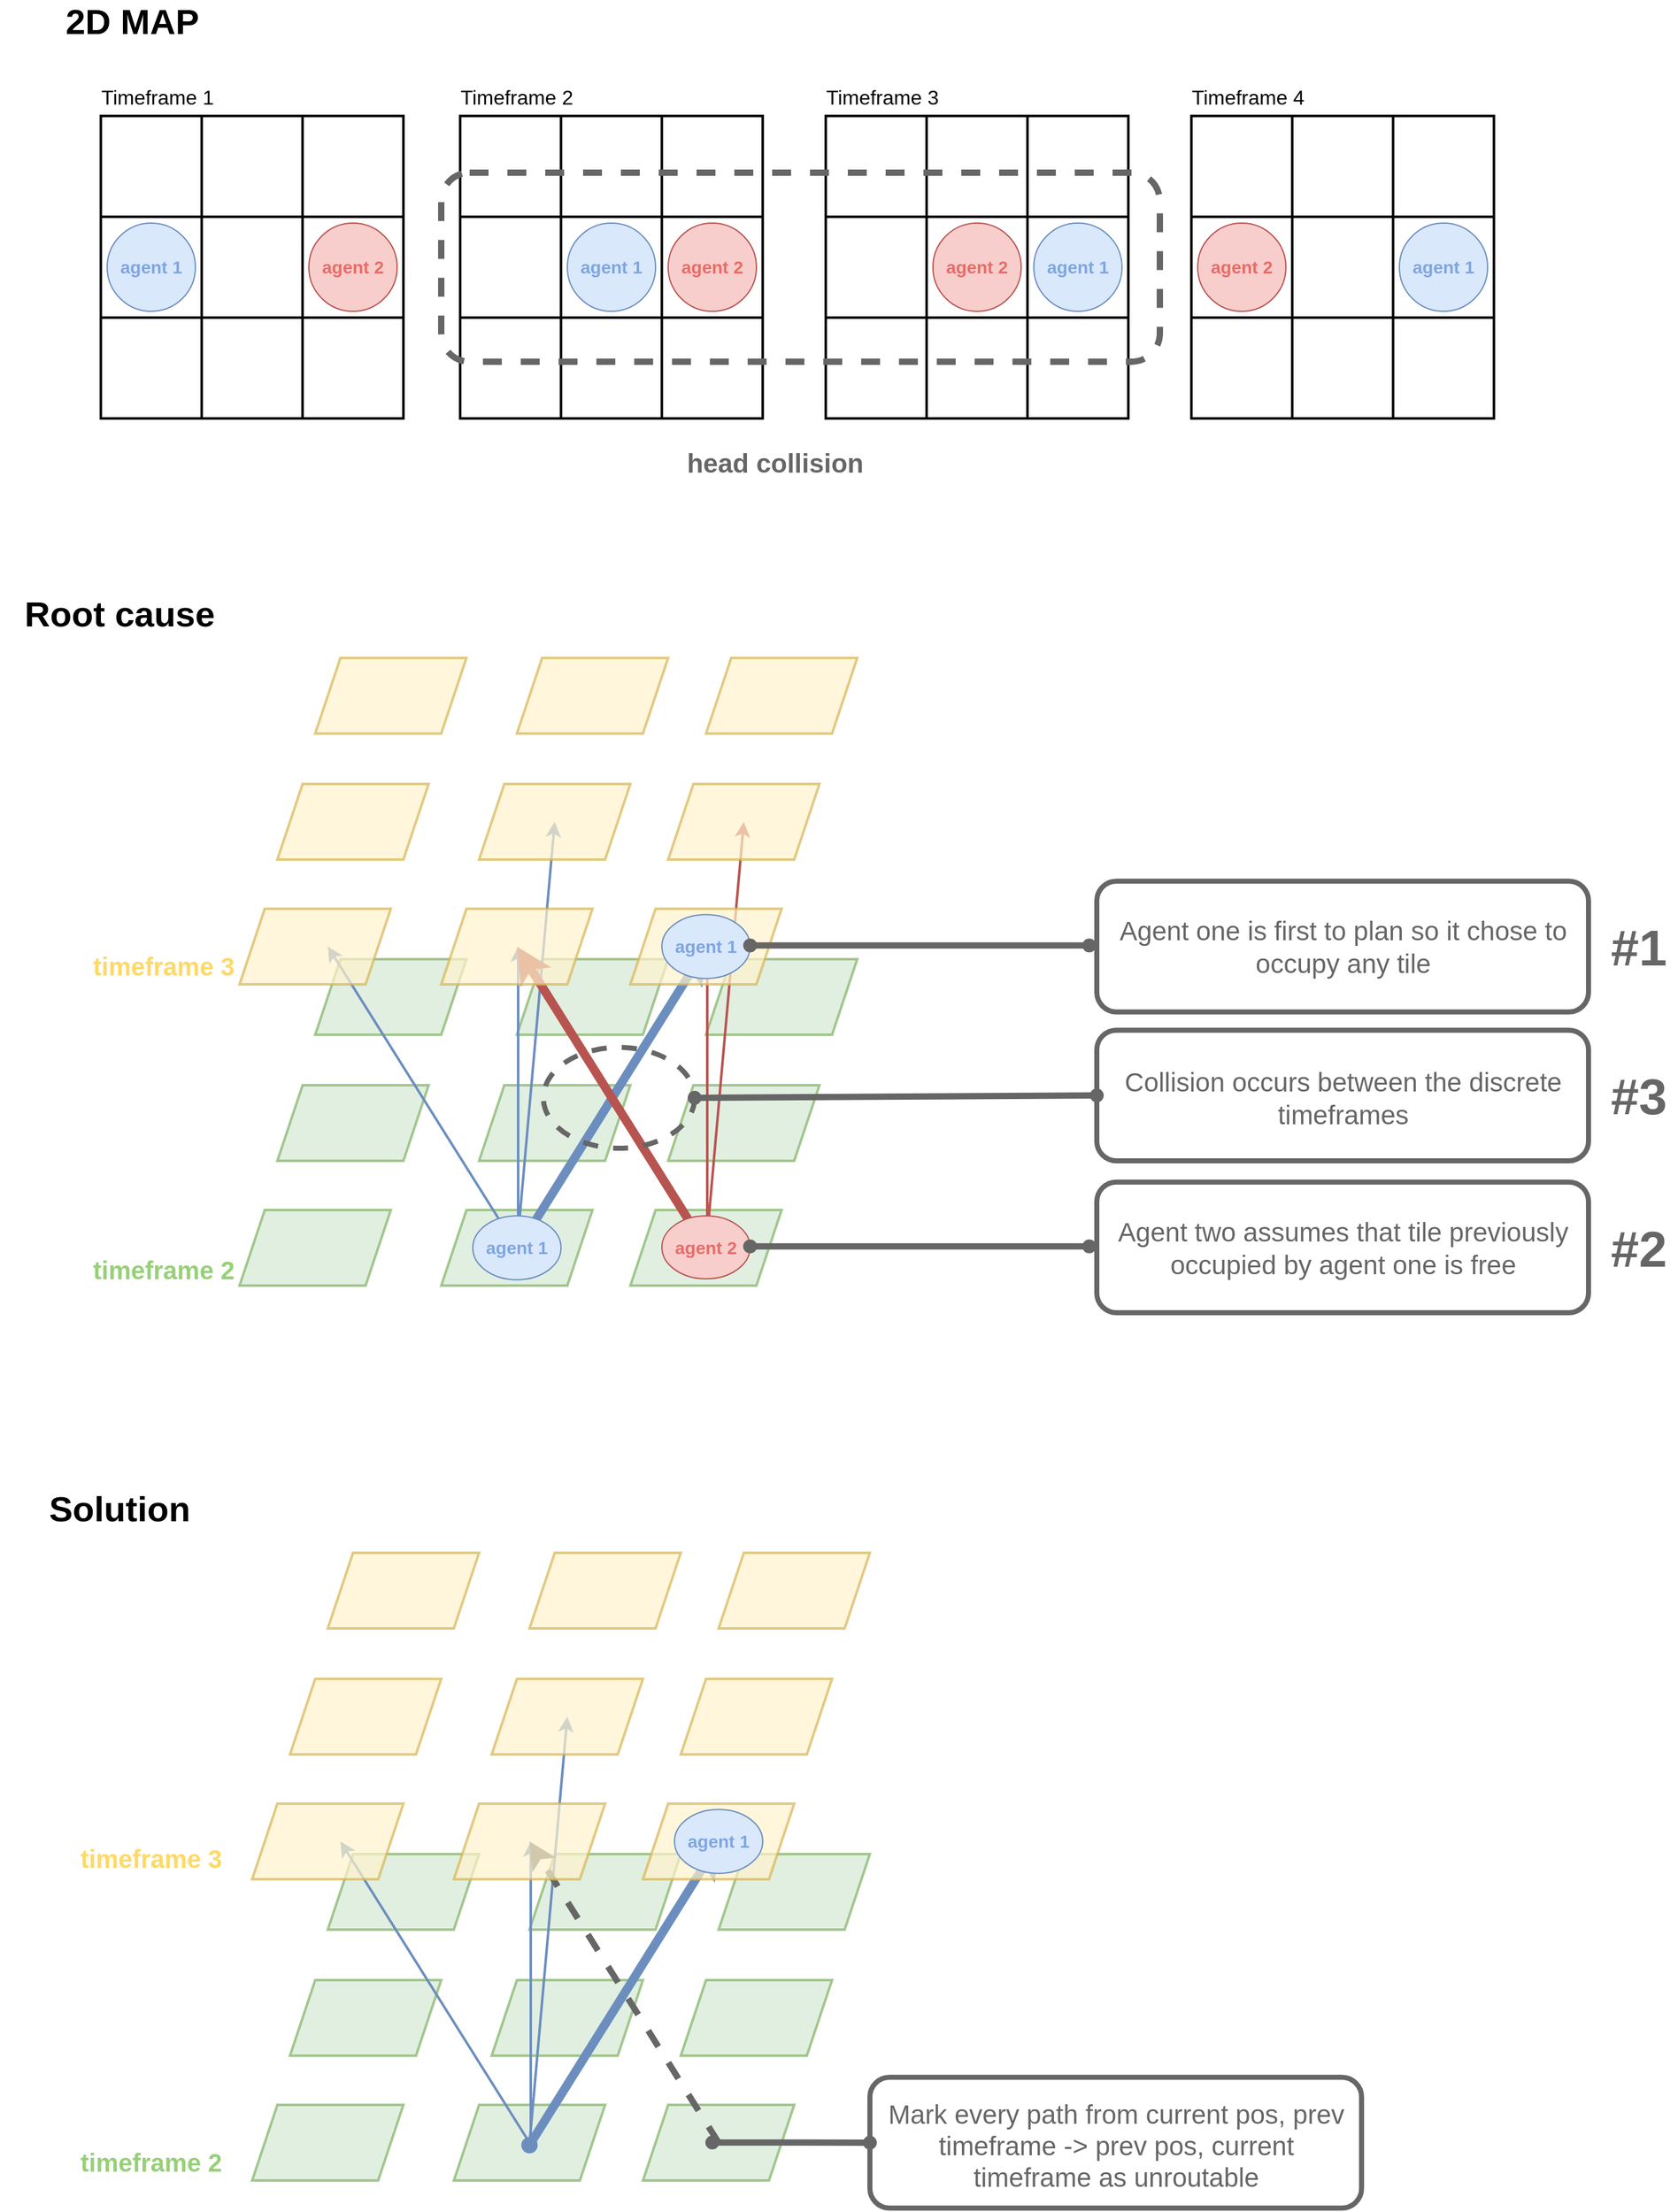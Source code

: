 <mxfile version="20.3.2" type="device"><diagram id="5BtcZeTOFkgdDEYKNRl1" name="Page-1"><mxGraphModel dx="2595" dy="1463" grid="1" gridSize="10" guides="1" tooltips="1" connect="1" arrows="1" fold="1" page="1" pageScale="1" pageWidth="850" pageHeight="1100" math="0" shadow="0"><root><mxCell id="0"/><mxCell id="1" parent="0"/><mxCell id="2O4BPPiybj1IdNZyscQo-113" value="" style="rounded=1;whiteSpace=wrap;html=1;strokeColor=#666666;strokeWidth=4;fontSize=21;fontColor=#666666;fillColor=default;" vertex="1" parent="1"><mxGeometry x="1000" y="1045.82" width="390" height="103.67" as="geometry"/></mxCell><mxCell id="2O4BPPiybj1IdNZyscQo-112" value="" style="rounded=1;whiteSpace=wrap;html=1;strokeColor=#666666;strokeWidth=4;fontSize=21;fontColor=#666666;fillColor=default;" vertex="1" parent="1"><mxGeometry x="1000" y="925.33" width="390" height="103.67" as="geometry"/></mxCell><mxCell id="2O4BPPiybj1IdNZyscQo-66" value="" style="shape=parallelogram;perimeter=parallelogramPerimeter;whiteSpace=wrap;html=1;fixedSize=1;strokeWidth=2;fontSize=16;textOpacity=50;opacity=70;fillColor=#d5e8d4;strokeColor=#82b366;" vertex="1" parent="1"><mxGeometry x="480" y="1068" width="120" height="60" as="geometry"/></mxCell><mxCell id="2O4BPPiybj1IdNZyscQo-56" value="" style="shape=parallelogram;perimeter=parallelogramPerimeter;whiteSpace=wrap;html=1;fixedSize=1;strokeWidth=2;fontSize=16;textOpacity=50;opacity=70;fillColor=#d5e8d4;strokeColor=#82b366;" vertex="1" parent="1"><mxGeometry x="690" y="869" width="120" height="60" as="geometry"/></mxCell><mxCell id="2O4BPPiybj1IdNZyscQo-57" value="" style="shape=parallelogram;perimeter=parallelogramPerimeter;whiteSpace=wrap;html=1;fixedSize=1;strokeWidth=2;fontSize=16;textOpacity=50;opacity=70;fillColor=#d5e8d4;strokeColor=#82b366;" vertex="1" parent="1"><mxGeometry x="540" y="869" width="120" height="60" as="geometry"/></mxCell><mxCell id="2O4BPPiybj1IdNZyscQo-58" value="" style="shape=parallelogram;perimeter=parallelogramPerimeter;whiteSpace=wrap;html=1;fixedSize=1;strokeWidth=2;fontSize=16;textOpacity=50;opacity=70;fillColor=#d5e8d4;strokeColor=#82b366;" vertex="1" parent="1"><mxGeometry x="510" y="969" width="120" height="60" as="geometry"/></mxCell><mxCell id="2O4BPPiybj1IdNZyscQo-59" value="" style="shape=parallelogram;perimeter=parallelogramPerimeter;whiteSpace=wrap;html=1;fixedSize=1;strokeWidth=2;fontSize=16;textOpacity=50;opacity=70;fillColor=#d5e8d4;strokeColor=#82b366;" vertex="1" parent="1"><mxGeometry x="660" y="969" width="120" height="60" as="geometry"/></mxCell><mxCell id="2O4BPPiybj1IdNZyscQo-63" value="" style="shape=parallelogram;perimeter=parallelogramPerimeter;whiteSpace=wrap;html=1;fixedSize=1;strokeWidth=2;fontSize=16;textOpacity=50;opacity=70;fillColor=#d5e8d4;strokeColor=#82b366;" vertex="1" parent="1"><mxGeometry x="380" y="869" width="120" height="60" as="geometry"/></mxCell><mxCell id="2O4BPPiybj1IdNZyscQo-64" value="" style="shape=parallelogram;perimeter=parallelogramPerimeter;whiteSpace=wrap;html=1;fixedSize=1;strokeWidth=2;fontSize=16;textOpacity=50;opacity=70;fillColor=#d5e8d4;strokeColor=#82b366;" vertex="1" parent="1"><mxGeometry x="350" y="969" width="120" height="60" as="geometry"/></mxCell><mxCell id="2O4BPPiybj1IdNZyscQo-93" value="" style="endArrow=classic;html=1;rounded=0;strokeWidth=2;fontSize=16;fontColor=#EA6B66;strokeColor=#6c8ebf;exitX=1;exitY=0.5;exitDx=0;exitDy=0;entryX=1;entryY=0.5;entryDx=0;entryDy=0;fillColor=#dae8fc;startArrow=oval;startFill=1;" edge="1" parent="1"><mxGeometry width="50" height="50" relative="1" as="geometry"><mxPoint x="541" y="1098" as="sourcePoint"/><mxPoint x="541" y="859.0" as="targetPoint"/></mxGeometry></mxCell><mxCell id="2O4BPPiybj1IdNZyscQo-94" value="" style="endArrow=classic;html=1;rounded=0;strokeWidth=2;fontSize=16;fontColor=#EA6B66;strokeColor=#6c8ebf;fillColor=#dae8fc;entryX=0.5;entryY=0.5;entryDx=0;entryDy=0;entryPerimeter=0;startArrow=oval;startFill=1;" edge="1" parent="1"><mxGeometry width="50" height="50" relative="1" as="geometry"><mxPoint x="540" y="1099" as="sourcePoint"/><mxPoint x="570" y="760" as="targetPoint"/></mxGeometry></mxCell><mxCell id="2O4BPPiybj1IdNZyscQo-95" value="" style="endArrow=classic;html=1;rounded=0;strokeWidth=2;fontSize=16;fontColor=#EA6B66;strokeColor=#6c8ebf;fillColor=#dae8fc;entryX=0.5;entryY=0.5;entryDx=0;entryDy=0;entryPerimeter=0;startArrow=none;startFill=1;" edge="1" parent="1"><mxGeometry width="50" height="50" relative="1" as="geometry"><mxPoint x="540" y="1098" as="sourcePoint"/><mxPoint x="390" y="859.0" as="targetPoint"/></mxGeometry></mxCell><mxCell id="2O4BPPiybj1IdNZyscQo-96" value="" style="endArrow=classic;html=1;rounded=0;strokeWidth=7;fontSize=16;fontColor=#EA6B66;strokeColor=#6c8ebf;entryX=0.5;entryY=0.517;entryDx=0;entryDy=0;fillColor=#dae8fc;startArrow=oval;startFill=1;entryPerimeter=0;" edge="1" parent="1" target="2O4BPPiybj1IdNZyscQo-75"><mxGeometry width="50" height="50" relative="1" as="geometry"><mxPoint x="540" y="1100" as="sourcePoint"/><mxPoint x="551" y="869.0" as="targetPoint"/></mxGeometry></mxCell><mxCell id="2O4BPPiybj1IdNZyscQo-55" value="" style="shape=parallelogram;perimeter=parallelogramPerimeter;whiteSpace=wrap;html=1;fixedSize=1;strokeWidth=2;fontSize=16;textOpacity=50;opacity=70;fillColor=#d5e8d4;strokeColor=#82b366;" vertex="1" parent="1"><mxGeometry x="630" y="1068" width="120" height="60" as="geometry"/></mxCell><mxCell id="2O4BPPiybj1IdNZyscQo-1" value="" style="whiteSpace=wrap;html=1;aspect=fixed;strokeWidth=2;" vertex="1" parent="1"><mxGeometry x="210" y="200" width="80" height="80" as="geometry"/></mxCell><mxCell id="2O4BPPiybj1IdNZyscQo-2" value="" style="whiteSpace=wrap;html=1;aspect=fixed;strokeWidth=2;" vertex="1" parent="1"><mxGeometry x="210" y="280" width="80" height="80" as="geometry"/></mxCell><mxCell id="2O4BPPiybj1IdNZyscQo-3" value="" style="whiteSpace=wrap;html=1;aspect=fixed;strokeWidth=2;" vertex="1" parent="1"><mxGeometry x="290" y="200" width="80" height="80" as="geometry"/></mxCell><mxCell id="2O4BPPiybj1IdNZyscQo-4" value="" style="whiteSpace=wrap;html=1;aspect=fixed;strokeWidth=2;" vertex="1" parent="1"><mxGeometry x="290" y="280" width="80" height="80" as="geometry"/></mxCell><mxCell id="2O4BPPiybj1IdNZyscQo-5" value="" style="whiteSpace=wrap;html=1;aspect=fixed;strokeWidth=2;" vertex="1" parent="1"><mxGeometry x="210" y="360" width="80" height="80" as="geometry"/></mxCell><mxCell id="2O4BPPiybj1IdNZyscQo-6" value="" style="whiteSpace=wrap;html=1;aspect=fixed;strokeWidth=2;" vertex="1" parent="1"><mxGeometry x="290" y="360" width="80" height="80" as="geometry"/></mxCell><mxCell id="2O4BPPiybj1IdNZyscQo-7" value="" style="whiteSpace=wrap;html=1;aspect=fixed;strokeWidth=2;" vertex="1" parent="1"><mxGeometry x="370" y="200" width="80" height="80" as="geometry"/></mxCell><mxCell id="2O4BPPiybj1IdNZyscQo-8" value="" style="whiteSpace=wrap;html=1;aspect=fixed;strokeWidth=2;" vertex="1" parent="1"><mxGeometry x="370" y="280" width="80" height="80" as="geometry"/></mxCell><mxCell id="2O4BPPiybj1IdNZyscQo-9" value="" style="whiteSpace=wrap;html=1;aspect=fixed;strokeWidth=2;" vertex="1" parent="1"><mxGeometry x="370" y="360" width="80" height="80" as="geometry"/></mxCell><mxCell id="2O4BPPiybj1IdNZyscQo-10" value="&lt;font style=&quot;font-size: 28px;&quot;&gt;&lt;b style=&quot;font-size: 28px;&quot;&gt;2D MAP&lt;/b&gt;&lt;/font&gt;" style="text;html=1;strokeColor=none;fillColor=none;align=center;verticalAlign=middle;whiteSpace=wrap;rounded=0;fontSize=28;" vertex="1" parent="1"><mxGeometry x="140" y="110" width="190" height="30" as="geometry"/></mxCell><mxCell id="2O4BPPiybj1IdNZyscQo-11" value="Timeframe 1" style="text;html=1;strokeColor=none;fillColor=none;align=center;verticalAlign=middle;whiteSpace=wrap;rounded=0;fontSize=16;strokeWidth=2;" vertex="1" parent="1"><mxGeometry x="195" y="170" width="120" height="30" as="geometry"/></mxCell><mxCell id="2O4BPPiybj1IdNZyscQo-12" value="" style="whiteSpace=wrap;html=1;aspect=fixed;strokeWidth=2;" vertex="1" parent="1"><mxGeometry x="495" y="200" width="80" height="80" as="geometry"/></mxCell><mxCell id="2O4BPPiybj1IdNZyscQo-13" value="" style="whiteSpace=wrap;html=1;aspect=fixed;strokeWidth=2;" vertex="1" parent="1"><mxGeometry x="495" y="280" width="80" height="80" as="geometry"/></mxCell><mxCell id="2O4BPPiybj1IdNZyscQo-14" value="" style="whiteSpace=wrap;html=1;aspect=fixed;strokeWidth=2;" vertex="1" parent="1"><mxGeometry x="575" y="200" width="80" height="80" as="geometry"/></mxCell><mxCell id="2O4BPPiybj1IdNZyscQo-15" value="" style="whiteSpace=wrap;html=1;aspect=fixed;strokeWidth=2;" vertex="1" parent="1"><mxGeometry x="575" y="280" width="80" height="80" as="geometry"/></mxCell><mxCell id="2O4BPPiybj1IdNZyscQo-16" value="" style="whiteSpace=wrap;html=1;aspect=fixed;strokeWidth=2;" vertex="1" parent="1"><mxGeometry x="495" y="360" width="80" height="80" as="geometry"/></mxCell><mxCell id="2O4BPPiybj1IdNZyscQo-17" value="" style="whiteSpace=wrap;html=1;aspect=fixed;strokeWidth=2;" vertex="1" parent="1"><mxGeometry x="575" y="360" width="80" height="80" as="geometry"/></mxCell><mxCell id="2O4BPPiybj1IdNZyscQo-18" value="" style="whiteSpace=wrap;html=1;aspect=fixed;strokeWidth=2;" vertex="1" parent="1"><mxGeometry x="655" y="200" width="80" height="80" as="geometry"/></mxCell><mxCell id="2O4BPPiybj1IdNZyscQo-19" value="" style="whiteSpace=wrap;html=1;aspect=fixed;strokeWidth=2;" vertex="1" parent="1"><mxGeometry x="655" y="280" width="80" height="80" as="geometry"/></mxCell><mxCell id="2O4BPPiybj1IdNZyscQo-20" value="" style="whiteSpace=wrap;html=1;aspect=fixed;strokeWidth=2;" vertex="1" parent="1"><mxGeometry x="655" y="360" width="80" height="80" as="geometry"/></mxCell><mxCell id="2O4BPPiybj1IdNZyscQo-21" value="Timeframe 2" style="text;html=1;strokeColor=none;fillColor=none;align=center;verticalAlign=middle;whiteSpace=wrap;rounded=0;fontSize=16;strokeWidth=2;" vertex="1" parent="1"><mxGeometry x="480" y="170" width="120" height="30" as="geometry"/></mxCell><mxCell id="2O4BPPiybj1IdNZyscQo-22" value="" style="whiteSpace=wrap;html=1;aspect=fixed;strokeWidth=2;" vertex="1" parent="1"><mxGeometry x="785" y="200" width="80" height="80" as="geometry"/></mxCell><mxCell id="2O4BPPiybj1IdNZyscQo-23" value="" style="whiteSpace=wrap;html=1;aspect=fixed;strokeWidth=2;" vertex="1" parent="1"><mxGeometry x="785" y="280" width="80" height="80" as="geometry"/></mxCell><mxCell id="2O4BPPiybj1IdNZyscQo-24" value="" style="whiteSpace=wrap;html=1;aspect=fixed;strokeWidth=2;" vertex="1" parent="1"><mxGeometry x="865" y="200" width="80" height="80" as="geometry"/></mxCell><mxCell id="2O4BPPiybj1IdNZyscQo-25" value="" style="whiteSpace=wrap;html=1;aspect=fixed;strokeWidth=2;" vertex="1" parent="1"><mxGeometry x="865" y="280" width="80" height="80" as="geometry"/></mxCell><mxCell id="2O4BPPiybj1IdNZyscQo-26" value="" style="whiteSpace=wrap;html=1;aspect=fixed;strokeWidth=2;" vertex="1" parent="1"><mxGeometry x="785" y="360" width="80" height="80" as="geometry"/></mxCell><mxCell id="2O4BPPiybj1IdNZyscQo-27" value="" style="whiteSpace=wrap;html=1;aspect=fixed;strokeWidth=2;" vertex="1" parent="1"><mxGeometry x="865" y="360" width="80" height="80" as="geometry"/></mxCell><mxCell id="2O4BPPiybj1IdNZyscQo-28" value="" style="whiteSpace=wrap;html=1;aspect=fixed;strokeWidth=2;" vertex="1" parent="1"><mxGeometry x="945" y="200" width="80" height="80" as="geometry"/></mxCell><mxCell id="2O4BPPiybj1IdNZyscQo-29" value="" style="whiteSpace=wrap;html=1;aspect=fixed;strokeWidth=2;" vertex="1" parent="1"><mxGeometry x="945" y="280" width="80" height="80" as="geometry"/></mxCell><mxCell id="2O4BPPiybj1IdNZyscQo-30" value="" style="whiteSpace=wrap;html=1;aspect=fixed;strokeWidth=2;" vertex="1" parent="1"><mxGeometry x="945" y="360" width="80" height="80" as="geometry"/></mxCell><mxCell id="2O4BPPiybj1IdNZyscQo-31" value="Timeframe 3" style="text;html=1;strokeColor=none;fillColor=none;align=center;verticalAlign=middle;whiteSpace=wrap;rounded=0;fontSize=16;strokeWidth=2;" vertex="1" parent="1"><mxGeometry x="770" y="170" width="120" height="30" as="geometry"/></mxCell><mxCell id="2O4BPPiybj1IdNZyscQo-32" value="&lt;font color=&quot;#7ea6e0&quot; style=&quot;font-size: 14px;&quot;&gt;&lt;b style=&quot;&quot;&gt;agent 1&lt;/b&gt;&lt;/font&gt;" style="ellipse;whiteSpace=wrap;html=1;strokeColor=#6c8ebf;fillColor=#dae8fc;" vertex="1" parent="1"><mxGeometry x="215" y="285" width="70" height="70" as="geometry"/></mxCell><mxCell id="2O4BPPiybj1IdNZyscQo-33" value="&lt;font color=&quot;#ea6b66&quot; style=&quot;font-size: 14px;&quot;&gt;&lt;b&gt;agent 2&lt;/b&gt;&lt;/font&gt;" style="ellipse;whiteSpace=wrap;html=1;strokeColor=#b85450;fillColor=#f8cecc;" vertex="1" parent="1"><mxGeometry x="375" y="285" width="70" height="70" as="geometry"/></mxCell><mxCell id="2O4BPPiybj1IdNZyscQo-34" value="&lt;font color=&quot;#7ea6e0&quot; style=&quot;font-size: 14px;&quot;&gt;&lt;b style=&quot;&quot;&gt;agent 1&lt;/b&gt;&lt;/font&gt;" style="ellipse;whiteSpace=wrap;html=1;strokeColor=#6c8ebf;fillColor=#dae8fc;" vertex="1" parent="1"><mxGeometry x="580" y="285" width="70" height="70" as="geometry"/></mxCell><mxCell id="2O4BPPiybj1IdNZyscQo-35" value="&lt;font color=&quot;#ea6b66&quot; style=&quot;font-size: 14px;&quot;&gt;&lt;b&gt;agent 2&lt;/b&gt;&lt;/font&gt;" style="ellipse;whiteSpace=wrap;html=1;strokeColor=#b85450;fillColor=#f8cecc;" vertex="1" parent="1"><mxGeometry x="660" y="285" width="70" height="70" as="geometry"/></mxCell><mxCell id="2O4BPPiybj1IdNZyscQo-36" value="&lt;font color=&quot;#ea6b66&quot; style=&quot;font-size: 14px;&quot;&gt;&lt;b&gt;agent 2&lt;/b&gt;&lt;/font&gt;" style="ellipse;whiteSpace=wrap;html=1;strokeColor=#b85450;fillColor=#f8cecc;" vertex="1" parent="1"><mxGeometry x="870" y="285" width="70" height="70" as="geometry"/></mxCell><mxCell id="2O4BPPiybj1IdNZyscQo-37" value="&lt;font color=&quot;#7ea6e0&quot; style=&quot;font-size: 14px;&quot;&gt;&lt;b style=&quot;&quot;&gt;agent 1&lt;/b&gt;&lt;/font&gt;" style="ellipse;whiteSpace=wrap;html=1;strokeColor=#6c8ebf;fillColor=#dae8fc;" vertex="1" parent="1"><mxGeometry x="950" y="285" width="70" height="70" as="geometry"/></mxCell><mxCell id="2O4BPPiybj1IdNZyscQo-38" value="" style="whiteSpace=wrap;html=1;aspect=fixed;strokeWidth=2;" vertex="1" parent="1"><mxGeometry x="1075" y="200" width="80" height="80" as="geometry"/></mxCell><mxCell id="2O4BPPiybj1IdNZyscQo-39" value="" style="whiteSpace=wrap;html=1;aspect=fixed;strokeWidth=2;" vertex="1" parent="1"><mxGeometry x="1075" y="280" width="80" height="80" as="geometry"/></mxCell><mxCell id="2O4BPPiybj1IdNZyscQo-40" value="" style="whiteSpace=wrap;html=1;aspect=fixed;strokeWidth=2;" vertex="1" parent="1"><mxGeometry x="1155" y="200" width="80" height="80" as="geometry"/></mxCell><mxCell id="2O4BPPiybj1IdNZyscQo-41" value="" style="whiteSpace=wrap;html=1;aspect=fixed;strokeWidth=2;" vertex="1" parent="1"><mxGeometry x="1155" y="280" width="80" height="80" as="geometry"/></mxCell><mxCell id="2O4BPPiybj1IdNZyscQo-42" value="" style="whiteSpace=wrap;html=1;aspect=fixed;strokeWidth=2;" vertex="1" parent="1"><mxGeometry x="1075" y="360" width="80" height="80" as="geometry"/></mxCell><mxCell id="2O4BPPiybj1IdNZyscQo-43" value="" style="whiteSpace=wrap;html=1;aspect=fixed;strokeWidth=2;" vertex="1" parent="1"><mxGeometry x="1155" y="360" width="80" height="80" as="geometry"/></mxCell><mxCell id="2O4BPPiybj1IdNZyscQo-44" value="" style="whiteSpace=wrap;html=1;aspect=fixed;strokeWidth=2;" vertex="1" parent="1"><mxGeometry x="1235" y="200" width="80" height="80" as="geometry"/></mxCell><mxCell id="2O4BPPiybj1IdNZyscQo-45" value="" style="whiteSpace=wrap;html=1;aspect=fixed;strokeWidth=2;" vertex="1" parent="1"><mxGeometry x="1235" y="280" width="80" height="80" as="geometry"/></mxCell><mxCell id="2O4BPPiybj1IdNZyscQo-46" value="" style="whiteSpace=wrap;html=1;aspect=fixed;strokeWidth=2;" vertex="1" parent="1"><mxGeometry x="1235" y="360" width="80" height="80" as="geometry"/></mxCell><mxCell id="2O4BPPiybj1IdNZyscQo-47" value="Timeframe 4" style="text;html=1;strokeColor=none;fillColor=none;align=center;verticalAlign=middle;whiteSpace=wrap;rounded=0;fontSize=16;strokeWidth=2;" vertex="1" parent="1"><mxGeometry x="1060" y="170" width="120" height="30" as="geometry"/></mxCell><mxCell id="2O4BPPiybj1IdNZyscQo-48" value="&lt;font color=&quot;#ea6b66&quot; style=&quot;font-size: 14px;&quot;&gt;&lt;b&gt;agent 2&lt;/b&gt;&lt;/font&gt;" style="ellipse;whiteSpace=wrap;html=1;strokeColor=#b85450;fillColor=#f8cecc;" vertex="1" parent="1"><mxGeometry x="1080" y="285" width="70" height="70" as="geometry"/></mxCell><mxCell id="2O4BPPiybj1IdNZyscQo-49" value="&lt;font color=&quot;#7ea6e0&quot; style=&quot;font-size: 14px;&quot;&gt;&lt;b style=&quot;&quot;&gt;agent 1&lt;/b&gt;&lt;/font&gt;" style="ellipse;whiteSpace=wrap;html=1;strokeColor=#6c8ebf;fillColor=#dae8fc;" vertex="1" parent="1"><mxGeometry x="1240" y="285" width="70" height="70" as="geometry"/></mxCell><mxCell id="2O4BPPiybj1IdNZyscQo-52" value="" style="rounded=1;whiteSpace=wrap;html=1;strokeColor=#666666;fontSize=14;fontColor=#EA6B66;fillColor=none;strokeWidth=5;dashed=1;" vertex="1" parent="1"><mxGeometry x="480" y="245" width="570" height="150" as="geometry"/></mxCell><mxCell id="2O4BPPiybj1IdNZyscQo-53" value="&lt;b&gt;&lt;font style=&quot;font-size: 21px;&quot; color=&quot;#666666&quot;&gt;head collision&lt;/font&gt;&lt;/b&gt;" style="text;html=1;strokeColor=none;fillColor=none;align=center;verticalAlign=middle;whiteSpace=wrap;rounded=0;dashed=1;strokeWidth=5;fontSize=14;fontColor=#EA6B66;" vertex="1" parent="1"><mxGeometry x="625" y="460" width="240" height="30" as="geometry"/></mxCell><mxCell id="2O4BPPiybj1IdNZyscQo-54" value="&lt;font style=&quot;font-size: 28px;&quot;&gt;&lt;b style=&quot;font-size: 28px;&quot;&gt;Root cause&lt;/b&gt;&lt;/font&gt;" style="text;html=1;strokeColor=none;fillColor=none;align=center;verticalAlign=middle;whiteSpace=wrap;rounded=0;fontSize=28;" vertex="1" parent="1"><mxGeometry x="130" y="580" width="190" height="30" as="geometry"/></mxCell><mxCell id="2O4BPPiybj1IdNZyscQo-60" value="" style="endArrow=classic;html=1;rounded=0;strokeWidth=2;fontSize=16;fontColor=#EA6B66;strokeColor=#b85450;exitX=1;exitY=0.5;exitDx=0;exitDy=0;entryX=1;entryY=0.5;entryDx=0;entryDy=0;fillColor=#f8cecc;startArrow=oval;startFill=1;" edge="1" parent="1"><mxGeometry width="50" height="50" relative="1" as="geometry"><mxPoint x="691" y="1098" as="sourcePoint"/><mxPoint x="691" y="859" as="targetPoint"/></mxGeometry></mxCell><mxCell id="2O4BPPiybj1IdNZyscQo-62" value="" style="endArrow=classic;html=1;rounded=0;strokeWidth=2;fontSize=16;fontColor=#EA6B66;strokeColor=#b85450;fillColor=#f8cecc;entryX=0.5;entryY=0.5;entryDx=0;entryDy=0;entryPerimeter=0;startArrow=oval;startFill=1;" edge="1" parent="1" target="2O4BPPiybj1IdNZyscQo-72"><mxGeometry width="50" height="50" relative="1" as="geometry"><mxPoint x="690" y="1099" as="sourcePoint"/><mxPoint x="701" y="869" as="targetPoint"/></mxGeometry></mxCell><mxCell id="2O4BPPiybj1IdNZyscQo-65" value="" style="shape=parallelogram;perimeter=parallelogramPerimeter;whiteSpace=wrap;html=1;fixedSize=1;strokeWidth=2;fontSize=16;textOpacity=50;opacity=70;fillColor=#d5e8d4;strokeColor=#82b366;" vertex="1" parent="1"><mxGeometry x="320" y="1068" width="120" height="60" as="geometry"/></mxCell><mxCell id="2O4BPPiybj1IdNZyscQo-67" value="" style="shape=parallelogram;perimeter=parallelogramPerimeter;whiteSpace=wrap;html=1;fixedSize=1;strokeWidth=2;fontSize=16;textOpacity=50;opacity=70;fillColor=#fff2cc;strokeColor=#d6b656;" vertex="1" parent="1"><mxGeometry x="380" y="630" width="120" height="60" as="geometry"/></mxCell><mxCell id="2O4BPPiybj1IdNZyscQo-68" value="" style="shape=parallelogram;perimeter=parallelogramPerimeter;whiteSpace=wrap;html=1;fixedSize=1;strokeWidth=2;fontSize=16;textOpacity=50;opacity=70;fillColor=#fff2cc;strokeColor=#d6b656;" vertex="1" parent="1"><mxGeometry x="540" y="630" width="120" height="60" as="geometry"/></mxCell><mxCell id="2O4BPPiybj1IdNZyscQo-69" value="" style="shape=parallelogram;perimeter=parallelogramPerimeter;whiteSpace=wrap;html=1;fixedSize=1;strokeWidth=2;fontSize=16;textOpacity=50;opacity=70;fillColor=#fff2cc;strokeColor=#d6b656;" vertex="1" parent="1"><mxGeometry x="690" y="630" width="120" height="60" as="geometry"/></mxCell><mxCell id="2O4BPPiybj1IdNZyscQo-70" value="" style="shape=parallelogram;perimeter=parallelogramPerimeter;whiteSpace=wrap;html=1;fixedSize=1;strokeWidth=2;fontSize=16;textOpacity=50;opacity=70;fillColor=#fff2cc;strokeColor=#d6b656;" vertex="1" parent="1"><mxGeometry x="350" y="730" width="120" height="60" as="geometry"/></mxCell><mxCell id="2O4BPPiybj1IdNZyscQo-71" value="" style="shape=parallelogram;perimeter=parallelogramPerimeter;whiteSpace=wrap;html=1;fixedSize=1;strokeWidth=2;fontSize=16;textOpacity=50;opacity=70;fillColor=#fff2cc;strokeColor=#d6b656;" vertex="1" parent="1"><mxGeometry x="510" y="730" width="120" height="60" as="geometry"/></mxCell><mxCell id="2O4BPPiybj1IdNZyscQo-72" value="" style="shape=parallelogram;perimeter=parallelogramPerimeter;whiteSpace=wrap;html=1;fixedSize=1;strokeWidth=2;fontSize=16;textOpacity=50;opacity=70;fillColor=#fff2cc;strokeColor=#d6b656;" vertex="1" parent="1"><mxGeometry x="660" y="730" width="120" height="60" as="geometry"/></mxCell><mxCell id="2O4BPPiybj1IdNZyscQo-61" value="" style="endArrow=classic;html=1;rounded=0;strokeWidth=7;fontSize=16;fontColor=#EA6B66;strokeColor=#b85450;fillColor=#f8cecc;entryX=0.5;entryY=0.5;entryDx=0;entryDy=0;entryPerimeter=0;startArrow=none;startFill=1;" edge="1" parent="1" target="2O4BPPiybj1IdNZyscQo-74"><mxGeometry width="50" height="50" relative="1" as="geometry"><mxPoint x="690" y="1098" as="sourcePoint"/><mxPoint x="701" y="869" as="targetPoint"/></mxGeometry></mxCell><mxCell id="2O4BPPiybj1IdNZyscQo-73" value="" style="shape=parallelogram;perimeter=parallelogramPerimeter;whiteSpace=wrap;html=1;fixedSize=1;strokeWidth=2;fontSize=16;textOpacity=50;opacity=70;fillColor=#fff2cc;strokeColor=#d6b656;" vertex="1" parent="1"><mxGeometry x="320" y="829" width="120" height="60" as="geometry"/></mxCell><mxCell id="2O4BPPiybj1IdNZyscQo-74" value="" style="shape=parallelogram;perimeter=parallelogramPerimeter;whiteSpace=wrap;html=1;fixedSize=1;strokeWidth=2;fontSize=16;textOpacity=50;opacity=70;fillColor=#fff2cc;strokeColor=#d6b656;" vertex="1" parent="1"><mxGeometry x="480" y="829" width="120" height="60" as="geometry"/></mxCell><mxCell id="2O4BPPiybj1IdNZyscQo-75" value="" style="shape=parallelogram;perimeter=parallelogramPerimeter;whiteSpace=wrap;html=1;fixedSize=1;strokeWidth=2;fontSize=16;textOpacity=50;opacity=70;fillColor=#fff2cc;strokeColor=#d6b656;" vertex="1" parent="1"><mxGeometry x="630" y="829" width="120" height="60" as="geometry"/></mxCell><mxCell id="2O4BPPiybj1IdNZyscQo-88" value="&lt;font color=&quot;#7ea6e0&quot; style=&quot;font-size: 14px;&quot;&gt;&lt;b style=&quot;&quot;&gt;agent 1&lt;/b&gt;&lt;/font&gt;" style="ellipse;whiteSpace=wrap;html=1;strokeColor=#6c8ebf;fillColor=#dae8fc;rotation=0;" vertex="1" parent="1"><mxGeometry x="505" y="1072.66" width="70" height="50.67" as="geometry"/></mxCell><mxCell id="2O4BPPiybj1IdNZyscQo-91" value="" style="endArrow=none;html=1;rounded=0;strokeWidth=2;fontSize=16;fontColor=#EA6B66;strokeColor=#666666;fillColor=#f5f5f5;entryX=0.5;entryY=0.5;entryDx=0;entryDy=0;entryPerimeter=0;startArrow=oval;startFill=1;" edge="1" parent="1"><mxGeometry width="50" height="50" relative="1" as="geometry"><mxPoint x="690" y="1099" as="sourcePoint"/><mxPoint x="690" y="1098.005" as="targetPoint"/></mxGeometry></mxCell><mxCell id="2O4BPPiybj1IdNZyscQo-92" value="&lt;font color=&quot;#ea6b66&quot; style=&quot;font-size: 14px;&quot;&gt;&lt;b&gt;agent 2&lt;/b&gt;&lt;/font&gt;" style="ellipse;whiteSpace=wrap;html=1;strokeColor=#b85450;fillColor=#f8cecc;" vertex="1" parent="1"><mxGeometry x="655" y="1072.66" width="70" height="50" as="geometry"/></mxCell><mxCell id="2O4BPPiybj1IdNZyscQo-97" value="&lt;font color=&quot;#7ea6e0&quot; style=&quot;font-size: 14px;&quot;&gt;&lt;b style=&quot;&quot;&gt;agent 1&lt;/b&gt;&lt;/font&gt;" style="ellipse;whiteSpace=wrap;html=1;strokeColor=#6c8ebf;fillColor=#dae8fc;rotation=0;" vertex="1" parent="1"><mxGeometry x="655" y="833.67" width="70" height="50.67" as="geometry"/></mxCell><mxCell id="2O4BPPiybj1IdNZyscQo-99" value="Agent two assumes that tile previously occupied by agent one is free" style="text;html=1;strokeColor=none;fillColor=none;align=center;verticalAlign=middle;whiteSpace=wrap;rounded=0;dashed=1;strokeWidth=5;fontSize=21;fontColor=#666666;" vertex="1" parent="1"><mxGeometry x="1007.5" y="1082.66" width="375" height="30" as="geometry"/></mxCell><mxCell id="2O4BPPiybj1IdNZyscQo-104" value="" style="ellipse;whiteSpace=wrap;html=1;dashed=1;strokeColor=#666666;strokeWidth=4;fontSize=21;fontColor=#666666;fillColor=none;" vertex="1" parent="1"><mxGeometry x="561" y="939" width="120" height="80" as="geometry"/></mxCell><mxCell id="2O4BPPiybj1IdNZyscQo-106" value="" style="endArrow=oval;html=1;rounded=0;strokeWidth=5;fontSize=21;fontColor=#666666;exitX=1;exitY=0.5;exitDx=0;exitDy=0;strokeColor=#666666;startArrow=oval;startFill=1;endFill=1;entryX=0;entryY=0.5;entryDx=0;entryDy=0;" edge="1" parent="1" source="2O4BPPiybj1IdNZyscQo-104" target="2O4BPPiybj1IdNZyscQo-112"><mxGeometry width="50" height="50" relative="1" as="geometry"><mxPoint x="880" y="1050" as="sourcePoint"/><mxPoint x="950" y="969" as="targetPoint"/></mxGeometry></mxCell><mxCell id="2O4BPPiybj1IdNZyscQo-107" value="" style="endArrow=oval;html=1;rounded=0;strokeWidth=5;fontSize=21;fontColor=#666666;exitX=1;exitY=0.5;exitDx=0;exitDy=0;strokeColor=#666666;startArrow=oval;startFill=1;endFill=1;" edge="1" parent="1"><mxGeometry width="50" height="50" relative="1" as="geometry"><mxPoint x="725" y="858.17" as="sourcePoint"/><mxPoint x="994" y="858.17" as="targetPoint"/></mxGeometry></mxCell><mxCell id="2O4BPPiybj1IdNZyscQo-108" value="" style="endArrow=oval;html=1;rounded=0;strokeWidth=5;fontSize=21;fontColor=#666666;exitX=1;exitY=0.5;exitDx=0;exitDy=0;strokeColor=#666666;startArrow=oval;startFill=1;endFill=1;" edge="1" parent="1"><mxGeometry width="50" height="50" relative="1" as="geometry"><mxPoint x="725" y="1096.83" as="sourcePoint"/><mxPoint x="994" y="1096.83" as="targetPoint"/></mxGeometry></mxCell><mxCell id="2O4BPPiybj1IdNZyscQo-110" value="" style="rounded=1;whiteSpace=wrap;html=1;strokeColor=#666666;strokeWidth=4;fontSize=21;fontColor=#666666;fillColor=default;" vertex="1" parent="1"><mxGeometry x="1000" y="807.16" width="390" height="103.67" as="geometry"/></mxCell><mxCell id="2O4BPPiybj1IdNZyscQo-98" value="Agent one is first to plan so it chose to occupy any tile" style="text;html=1;strokeColor=none;fillColor=none;align=center;verticalAlign=middle;whiteSpace=wrap;rounded=0;dashed=1;strokeWidth=5;fontSize=21;fontColor=#666666;" vertex="1" parent="1"><mxGeometry x="1007.5" y="844" width="375" height="30" as="geometry"/></mxCell><mxCell id="2O4BPPiybj1IdNZyscQo-114" value="timeframe 2" style="text;html=1;strokeColor=none;fillColor=none;align=center;verticalAlign=middle;whiteSpace=wrap;rounded=0;fillStyle=solid;strokeWidth=3;fontSize=20;opacity=70;fontColor=#97D077;fontStyle=1" vertex="1" parent="1"><mxGeometry x="190" y="1100" width="140" height="30" as="geometry"/></mxCell><mxCell id="2O4BPPiybj1IdNZyscQo-115" value="timeframe 3" style="text;html=1;strokeColor=none;fillColor=none;align=center;verticalAlign=middle;whiteSpace=wrap;rounded=0;fillStyle=solid;strokeWidth=3;fontSize=20;opacity=70;fontColor=#FFD966;fontStyle=1" vertex="1" parent="1"><mxGeometry x="190" y="859" width="140" height="30" as="geometry"/></mxCell><mxCell id="2O4BPPiybj1IdNZyscQo-116" value="Collision occurs between the discrete timeframes" style="text;html=1;strokeColor=none;fillColor=none;align=center;verticalAlign=middle;whiteSpace=wrap;rounded=0;dashed=1;strokeWidth=5;fontSize=21;fontColor=#666666;" vertex="1" parent="1"><mxGeometry x="1007.5" y="964" width="375" height="30" as="geometry"/></mxCell><mxCell id="2O4BPPiybj1IdNZyscQo-117" value="&lt;b&gt;&lt;font color=&quot;#666666&quot; style=&quot;font-size: 40px;&quot;&gt;#1&lt;/font&gt;&lt;/b&gt;" style="text;html=1;strokeColor=none;fillColor=none;align=center;verticalAlign=middle;whiteSpace=wrap;rounded=0;strokeWidth=4;fontSize=20;fontColor=#FFD966;" vertex="1" parent="1"><mxGeometry x="1400" y="844.01" width="60" height="30" as="geometry"/></mxCell><mxCell id="2O4BPPiybj1IdNZyscQo-118" value="&lt;b&gt;&lt;font color=&quot;#666666&quot; style=&quot;font-size: 40px;&quot;&gt;#3&lt;/font&gt;&lt;/b&gt;" style="text;html=1;strokeColor=none;fillColor=none;align=center;verticalAlign=middle;whiteSpace=wrap;rounded=0;strokeWidth=4;fontSize=20;fontColor=#FFD966;" vertex="1" parent="1"><mxGeometry x="1400" y="962.17" width="60" height="30" as="geometry"/></mxCell><mxCell id="2O4BPPiybj1IdNZyscQo-119" value="&lt;b&gt;&lt;font color=&quot;#666666&quot; style=&quot;font-size: 40px;&quot;&gt;#2&lt;/font&gt;&lt;/b&gt;" style="text;html=1;strokeColor=none;fillColor=none;align=center;verticalAlign=middle;whiteSpace=wrap;rounded=0;strokeWidth=4;fontSize=20;fontColor=#FFD966;" vertex="1" parent="1"><mxGeometry x="1400" y="1082.65" width="60" height="30" as="geometry"/></mxCell><mxCell id="2O4BPPiybj1IdNZyscQo-121" value="" style="rounded=1;whiteSpace=wrap;html=1;strokeColor=#666666;strokeWidth=4;fontSize=21;fontColor=#666666;fillColor=default;" vertex="1" parent="1"><mxGeometry x="820" y="1756.16" width="390" height="103.67" as="geometry"/></mxCell><mxCell id="2O4BPPiybj1IdNZyscQo-122" value="" style="shape=parallelogram;perimeter=parallelogramPerimeter;whiteSpace=wrap;html=1;fixedSize=1;strokeWidth=2;fontSize=16;textOpacity=50;opacity=70;fillColor=#d5e8d4;strokeColor=#82b366;" vertex="1" parent="1"><mxGeometry x="490" y="1778" width="120" height="60" as="geometry"/></mxCell><mxCell id="2O4BPPiybj1IdNZyscQo-123" value="" style="shape=parallelogram;perimeter=parallelogramPerimeter;whiteSpace=wrap;html=1;fixedSize=1;strokeWidth=2;fontSize=16;textOpacity=50;opacity=70;fillColor=#d5e8d4;strokeColor=#82b366;" vertex="1" parent="1"><mxGeometry x="700" y="1579" width="120" height="60" as="geometry"/></mxCell><mxCell id="2O4BPPiybj1IdNZyscQo-124" value="" style="shape=parallelogram;perimeter=parallelogramPerimeter;whiteSpace=wrap;html=1;fixedSize=1;strokeWidth=2;fontSize=16;textOpacity=50;opacity=70;fillColor=#d5e8d4;strokeColor=#82b366;" vertex="1" parent="1"><mxGeometry x="550" y="1579" width="120" height="60" as="geometry"/></mxCell><mxCell id="2O4BPPiybj1IdNZyscQo-125" value="" style="shape=parallelogram;perimeter=parallelogramPerimeter;whiteSpace=wrap;html=1;fixedSize=1;strokeWidth=2;fontSize=16;textOpacity=50;opacity=70;fillColor=#d5e8d4;strokeColor=#82b366;" vertex="1" parent="1"><mxGeometry x="520" y="1679" width="120" height="60" as="geometry"/></mxCell><mxCell id="2O4BPPiybj1IdNZyscQo-126" value="" style="shape=parallelogram;perimeter=parallelogramPerimeter;whiteSpace=wrap;html=1;fixedSize=1;strokeWidth=2;fontSize=16;textOpacity=50;opacity=70;fillColor=#d5e8d4;strokeColor=#82b366;" vertex="1" parent="1"><mxGeometry x="670" y="1679" width="120" height="60" as="geometry"/></mxCell><mxCell id="2O4BPPiybj1IdNZyscQo-127" value="" style="shape=parallelogram;perimeter=parallelogramPerimeter;whiteSpace=wrap;html=1;fixedSize=1;strokeWidth=2;fontSize=16;textOpacity=50;opacity=70;fillColor=#d5e8d4;strokeColor=#82b366;" vertex="1" parent="1"><mxGeometry x="390" y="1579" width="120" height="60" as="geometry"/></mxCell><mxCell id="2O4BPPiybj1IdNZyscQo-128" value="" style="shape=parallelogram;perimeter=parallelogramPerimeter;whiteSpace=wrap;html=1;fixedSize=1;strokeWidth=2;fontSize=16;textOpacity=50;opacity=70;fillColor=#d5e8d4;strokeColor=#82b366;" vertex="1" parent="1"><mxGeometry x="360" y="1679" width="120" height="60" as="geometry"/></mxCell><mxCell id="2O4BPPiybj1IdNZyscQo-129" value="" style="endArrow=classic;html=1;rounded=0;strokeWidth=2;fontSize=16;fontColor=#EA6B66;strokeColor=#6c8ebf;exitX=1;exitY=0.5;exitDx=0;exitDy=0;entryX=1;entryY=0.5;entryDx=0;entryDy=0;fillColor=#dae8fc;startArrow=oval;startFill=1;" edge="1" parent="1"><mxGeometry width="50" height="50" relative="1" as="geometry"><mxPoint x="551.0" y="1808" as="sourcePoint"/><mxPoint x="551.0" y="1569" as="targetPoint"/></mxGeometry></mxCell><mxCell id="2O4BPPiybj1IdNZyscQo-130" value="" style="endArrow=classic;html=1;rounded=0;strokeWidth=2;fontSize=16;fontColor=#EA6B66;strokeColor=#6c8ebf;fillColor=#dae8fc;entryX=0.5;entryY=0.5;entryDx=0;entryDy=0;entryPerimeter=0;startArrow=oval;startFill=1;" edge="1" parent="1"><mxGeometry width="50" height="50" relative="1" as="geometry"><mxPoint x="550" y="1809" as="sourcePoint"/><mxPoint x="580" y="1470" as="targetPoint"/></mxGeometry></mxCell><mxCell id="2O4BPPiybj1IdNZyscQo-131" value="" style="endArrow=classic;html=1;rounded=0;strokeWidth=2;fontSize=16;fontColor=#EA6B66;strokeColor=#6c8ebf;fillColor=#dae8fc;entryX=0.5;entryY=0.5;entryDx=0;entryDy=0;entryPerimeter=0;startArrow=none;startFill=1;" edge="1" parent="1"><mxGeometry width="50" height="50" relative="1" as="geometry"><mxPoint x="550" y="1808" as="sourcePoint"/><mxPoint x="400" y="1569" as="targetPoint"/></mxGeometry></mxCell><mxCell id="2O4BPPiybj1IdNZyscQo-132" value="" style="endArrow=classic;html=1;rounded=0;strokeWidth=7;fontSize=16;fontColor=#EA6B66;strokeColor=#6c8ebf;entryX=0.5;entryY=0.517;entryDx=0;entryDy=0;fillColor=#dae8fc;startArrow=oval;startFill=1;entryPerimeter=0;" edge="1" parent="1" target="2O4BPPiybj1IdNZyscQo-147"><mxGeometry width="50" height="50" relative="1" as="geometry"><mxPoint x="550" y="1810" as="sourcePoint"/><mxPoint x="561" y="1579.0" as="targetPoint"/></mxGeometry></mxCell><mxCell id="2O4BPPiybj1IdNZyscQo-133" value="" style="shape=parallelogram;perimeter=parallelogramPerimeter;whiteSpace=wrap;html=1;fixedSize=1;strokeWidth=2;fontSize=16;textOpacity=50;opacity=70;fillColor=#d5e8d4;strokeColor=#82b366;" vertex="1" parent="1"><mxGeometry x="640" y="1778" width="120" height="60" as="geometry"/></mxCell><mxCell id="2O4BPPiybj1IdNZyscQo-134" value="&lt;font style=&quot;font-size: 28px;&quot;&gt;&lt;b style=&quot;font-size: 28px;&quot;&gt;Solution&lt;/b&gt;&lt;/font&gt;" style="text;html=1;strokeColor=none;fillColor=none;align=center;verticalAlign=middle;whiteSpace=wrap;rounded=0;fontSize=28;" vertex="1" parent="1"><mxGeometry x="130" y="1290" width="190" height="30" as="geometry"/></mxCell><mxCell id="2O4BPPiybj1IdNZyscQo-137" value="" style="shape=parallelogram;perimeter=parallelogramPerimeter;whiteSpace=wrap;html=1;fixedSize=1;strokeWidth=2;fontSize=16;textOpacity=50;opacity=70;fillColor=#d5e8d4;strokeColor=#82b366;" vertex="1" parent="1"><mxGeometry x="330" y="1778" width="120" height="60" as="geometry"/></mxCell><mxCell id="2O4BPPiybj1IdNZyscQo-138" value="" style="shape=parallelogram;perimeter=parallelogramPerimeter;whiteSpace=wrap;html=1;fixedSize=1;strokeWidth=2;fontSize=16;textOpacity=50;opacity=70;fillColor=#fff2cc;strokeColor=#d6b656;" vertex="1" parent="1"><mxGeometry x="390" y="1340" width="120" height="60" as="geometry"/></mxCell><mxCell id="2O4BPPiybj1IdNZyscQo-139" value="" style="shape=parallelogram;perimeter=parallelogramPerimeter;whiteSpace=wrap;html=1;fixedSize=1;strokeWidth=2;fontSize=16;textOpacity=50;opacity=70;fillColor=#fff2cc;strokeColor=#d6b656;" vertex="1" parent="1"><mxGeometry x="550" y="1340" width="120" height="60" as="geometry"/></mxCell><mxCell id="2O4BPPiybj1IdNZyscQo-140" value="" style="shape=parallelogram;perimeter=parallelogramPerimeter;whiteSpace=wrap;html=1;fixedSize=1;strokeWidth=2;fontSize=16;textOpacity=50;opacity=70;fillColor=#fff2cc;strokeColor=#d6b656;" vertex="1" parent="1"><mxGeometry x="700" y="1340" width="120" height="60" as="geometry"/></mxCell><mxCell id="2O4BPPiybj1IdNZyscQo-141" value="" style="shape=parallelogram;perimeter=parallelogramPerimeter;whiteSpace=wrap;html=1;fixedSize=1;strokeWidth=2;fontSize=16;textOpacity=50;opacity=70;fillColor=#fff2cc;strokeColor=#d6b656;" vertex="1" parent="1"><mxGeometry x="360" y="1440" width="120" height="60" as="geometry"/></mxCell><mxCell id="2O4BPPiybj1IdNZyscQo-142" value="" style="shape=parallelogram;perimeter=parallelogramPerimeter;whiteSpace=wrap;html=1;fixedSize=1;strokeWidth=2;fontSize=16;textOpacity=50;opacity=70;fillColor=#fff2cc;strokeColor=#d6b656;" vertex="1" parent="1"><mxGeometry x="520" y="1440" width="120" height="60" as="geometry"/></mxCell><mxCell id="2O4BPPiybj1IdNZyscQo-143" value="" style="shape=parallelogram;perimeter=parallelogramPerimeter;whiteSpace=wrap;html=1;fixedSize=1;strokeWidth=2;fontSize=16;textOpacity=50;opacity=70;fillColor=#fff2cc;strokeColor=#d6b656;" vertex="1" parent="1"><mxGeometry x="670" y="1440" width="120" height="60" as="geometry"/></mxCell><mxCell id="2O4BPPiybj1IdNZyscQo-144" value="" style="endArrow=classic;html=1;rounded=0;strokeWidth=5;fontSize=16;fontColor=#666666;strokeColor=#666666;fillColor=#f5f5f5;entryX=0.5;entryY=0.5;entryDx=0;entryDy=0;entryPerimeter=0;startArrow=none;startFill=1;dashed=1;" edge="1" parent="1" target="2O4BPPiybj1IdNZyscQo-146"><mxGeometry width="50" height="50" relative="1" as="geometry"><mxPoint x="700" y="1808" as="sourcePoint"/><mxPoint x="711" y="1579" as="targetPoint"/></mxGeometry></mxCell><mxCell id="2O4BPPiybj1IdNZyscQo-145" value="" style="shape=parallelogram;perimeter=parallelogramPerimeter;whiteSpace=wrap;html=1;fixedSize=1;strokeWidth=2;fontSize=16;textOpacity=50;opacity=70;fillColor=#fff2cc;strokeColor=#d6b656;" vertex="1" parent="1"><mxGeometry x="330" y="1539" width="120" height="60" as="geometry"/></mxCell><mxCell id="2O4BPPiybj1IdNZyscQo-146" value="" style="shape=parallelogram;perimeter=parallelogramPerimeter;whiteSpace=wrap;html=1;fixedSize=1;strokeWidth=2;fontSize=16;textOpacity=50;opacity=70;fillColor=#fff2cc;strokeColor=#d6b656;" vertex="1" parent="1"><mxGeometry x="490" y="1539" width="120" height="60" as="geometry"/></mxCell><mxCell id="2O4BPPiybj1IdNZyscQo-147" value="" style="shape=parallelogram;perimeter=parallelogramPerimeter;whiteSpace=wrap;html=1;fixedSize=1;strokeWidth=2;fontSize=16;textOpacity=50;opacity=70;fillColor=#fff2cc;strokeColor=#d6b656;" vertex="1" parent="1"><mxGeometry x="640" y="1539" width="120" height="60" as="geometry"/></mxCell><mxCell id="2O4BPPiybj1IdNZyscQo-149" value="" style="endArrow=none;html=1;rounded=0;strokeWidth=2;fontSize=16;fontColor=#EA6B66;strokeColor=#666666;fillColor=#f5f5f5;entryX=0.5;entryY=0.5;entryDx=0;entryDy=0;entryPerimeter=0;startArrow=oval;startFill=1;" edge="1" parent="1"><mxGeometry width="50" height="50" relative="1" as="geometry"><mxPoint x="700" y="1809" as="sourcePoint"/><mxPoint x="700" y="1808.005" as="targetPoint"/></mxGeometry></mxCell><mxCell id="2O4BPPiybj1IdNZyscQo-151" value="&lt;font color=&quot;#7ea6e0&quot; style=&quot;font-size: 14px;&quot;&gt;&lt;b style=&quot;&quot;&gt;agent 1&lt;/b&gt;&lt;/font&gt;" style="ellipse;whiteSpace=wrap;html=1;strokeColor=#6c8ebf;fillColor=#dae8fc;rotation=0;" vertex="1" parent="1"><mxGeometry x="665" y="1543.67" width="70" height="50.67" as="geometry"/></mxCell><mxCell id="2O4BPPiybj1IdNZyscQo-154" value="" style="endArrow=oval;html=1;rounded=0;strokeWidth=5;fontSize=21;fontColor=#666666;strokeColor=#666666;startArrow=oval;startFill=1;endFill=1;entryX=0;entryY=0.5;entryDx=0;entryDy=0;" edge="1" parent="1" target="2O4BPPiybj1IdNZyscQo-121"><mxGeometry width="50" height="50" relative="1" as="geometry"><mxPoint x="695" y="1807.83" as="sourcePoint"/><mxPoint x="1035" y="1799.83" as="targetPoint"/></mxGeometry></mxCell><mxCell id="2O4BPPiybj1IdNZyscQo-159" value="Mark every path from current pos, prev timeframe -&amp;gt; prev pos, current timeframe as unroutable" style="text;html=1;strokeColor=none;fillColor=none;align=center;verticalAlign=middle;whiteSpace=wrap;rounded=0;dashed=1;strokeWidth=5;fontSize=21;fontColor=#666666;" vertex="1" parent="1"><mxGeometry x="827.5" y="1794.83" width="375" height="30" as="geometry"/></mxCell><mxCell id="2O4BPPiybj1IdNZyscQo-163" value="timeframe 2" style="text;html=1;strokeColor=none;fillColor=none;align=center;verticalAlign=middle;whiteSpace=wrap;rounded=0;fillStyle=solid;strokeWidth=3;fontSize=20;opacity=70;fontColor=#97D077;fontStyle=1" vertex="1" parent="1"><mxGeometry x="180" y="1808" width="140" height="30" as="geometry"/></mxCell><mxCell id="2O4BPPiybj1IdNZyscQo-164" value="timeframe 3" style="text;html=1;strokeColor=none;fillColor=none;align=center;verticalAlign=middle;whiteSpace=wrap;rounded=0;fillStyle=solid;strokeWidth=3;fontSize=20;opacity=70;fontColor=#FFD966;fontStyle=1" vertex="1" parent="1"><mxGeometry x="180" y="1567" width="140" height="30" as="geometry"/></mxCell></root></mxGraphModel></diagram></mxfile>